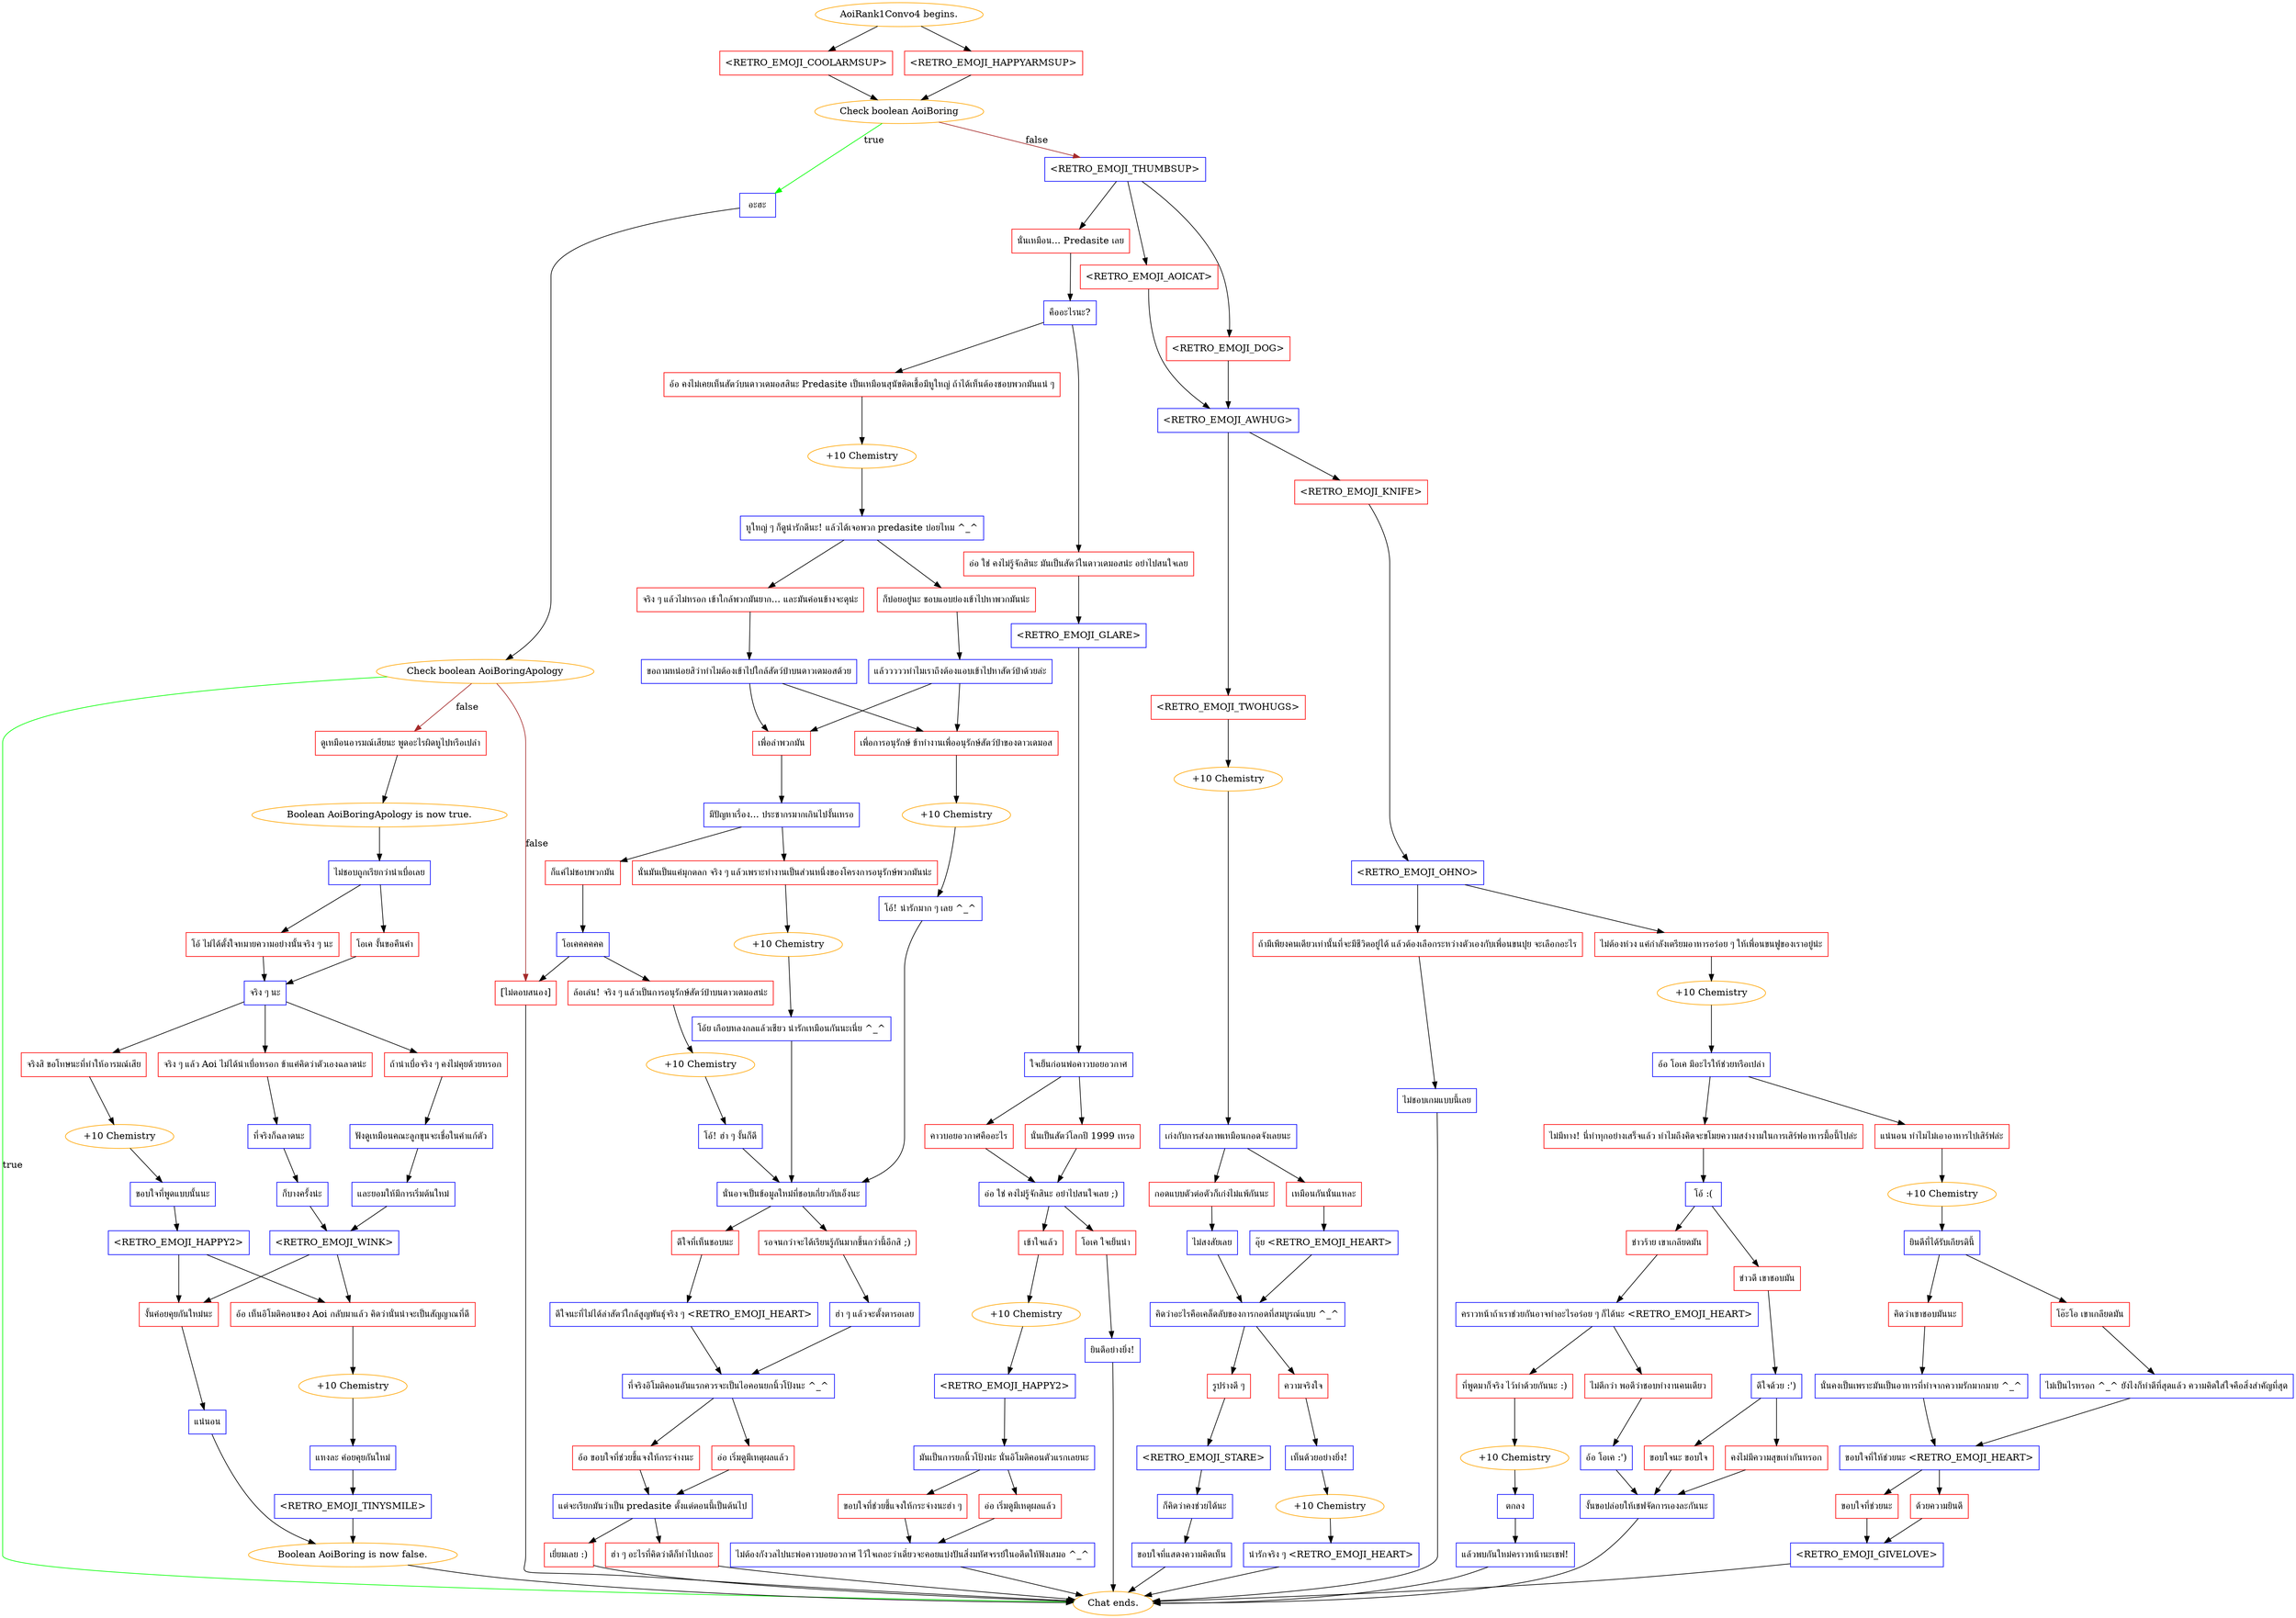 digraph {
	"AoiRank1Convo4 begins." [color=orange];
		"AoiRank1Convo4 begins." -> j3984780202;
		"AoiRank1Convo4 begins." -> j3752937470;
	j3984780202 [label="<RETRO_EMOJI_COOLARMSUP>",shape=box,color=red];
		j3984780202 -> j2595172628;
	j3752937470 [label="<RETRO_EMOJI_HAPPYARMSUP>",shape=box,color=red];
		j3752937470 -> j2595172628;
	j2595172628 [label="Check boolean AoiBoring",color=orange];
		j2595172628 -> j168121715 [label=true,color=green];
		j2595172628 -> j3325986911 [label=false,color=brown];
	j168121715 [label="อะฮะ",shape=box,color=blue];
		j168121715 -> j526861043;
	j3325986911 [label="<RETRO_EMOJI_THUMBSUP>",shape=box,color=blue];
		j3325986911 -> j886690069;
		j3325986911 -> j2081296480;
		j3325986911 -> j3337479088;
	j526861043 [label="Check boolean AoiBoringApology",color=orange];
		j526861043 -> "Chat ends." [label=true,color=green];
		j526861043 -> j4046805935 [label=false,color=brown];
		j526861043 -> j3641950350 [label=false,color=brown];
	j886690069 [label="นั่นเหมือน... Predasite เลย",shape=box,color=red];
		j886690069 -> j260116984;
	j2081296480 [label="<RETRO_EMOJI_AOICAT>",shape=box,color=red];
		j2081296480 -> j1255677952;
	j3337479088 [label="<RETRO_EMOJI_DOG>",shape=box,color=red];
		j3337479088 -> j1255677952;
	"Chat ends." [color=orange];
	j4046805935 [label="ดูเหมือนอารมณ์เสียนะ พูดอะไรผิดหูไปหรือเปล่า",shape=box,color=red];
		j4046805935 -> j3038655162;
	j3641950350 [label="[ไม่ตอบสนอง]",shape=box,color=red];
		j3641950350 -> "Chat ends.";
	j260116984 [label="คืออะไรนะ?",shape=box,color=blue];
		j260116984 -> j1433411806;
		j260116984 -> j4142836230;
	j1255677952 [label="<RETRO_EMOJI_AWHUG>",shape=box,color=blue];
		j1255677952 -> j497789752;
		j1255677952 -> j1327752491;
	j3038655162 [label="Boolean AoiBoringApology is now true.",color=orange];
		j3038655162 -> j1304595079;
	j1433411806 [label="อ้อ คงไม่เคยเห็นสัตว์บนดาวเดมอสสินะ Predasite เป็นเหมือนสุนัขติดเชื้อมีหูใหญ่ ถ้าได้เห็นต้องชอบพวกมันแน่ ๆ",shape=box,color=red];
		j1433411806 -> j3070496623;
	j4142836230 [label="อ๋อ ใช่ คงไม่รู้จักสินะ มันเป็นสัตว์ในดาวเดมอสน่ะ อย่าไปสนใจเลย",shape=box,color=red];
		j4142836230 -> j1549151912;
	j497789752 [label="<RETRO_EMOJI_TWOHUGS>",shape=box,color=red];
		j497789752 -> j450971959;
	j1327752491 [label="<RETRO_EMOJI_KNIFE>",shape=box,color=red];
		j1327752491 -> j2504863452;
	j1304595079 [label="ไม่ชอบถูกเรียกว่าน่าเบื่อเลย",shape=box,color=blue];
		j1304595079 -> j2771649366;
		j1304595079 -> j2098252052;
	j3070496623 [label="+10 Chemistry",color=orange];
		j3070496623 -> j161257657;
	j1549151912 [label="<RETRO_EMOJI_GLARE>",shape=box,color=blue];
		j1549151912 -> j1534114395;
	j450971959 [label="+10 Chemistry",color=orange];
		j450971959 -> j1227054192;
	j2504863452 [label="<RETRO_EMOJI_OHNO>",shape=box,color=blue];
		j2504863452 -> j2387301070;
		j2504863452 -> j59758364;
	j2771649366 [label="โอ้ ไม่ได้ตั้งใจหมายความอย่างนั้นจริง ๆ นะ",shape=box,color=red];
		j2771649366 -> j73831657;
	j2098252052 [label="โอเค งั้นขอคืนคำ",shape=box,color=red];
		j2098252052 -> j73831657;
	j161257657 [label="หูใหญ่ ๆ ก็ดูน่ารักดีนะ! แล้วได้เจอพวก predasite บ่อยไหม ^_^",shape=box,color=blue];
		j161257657 -> j2707860398;
		j161257657 -> j1266363644;
	j1534114395 [label="ใจเย็นก่อนพ่อคาวบอยอวกาศ",shape=box,color=blue];
		j1534114395 -> j3406817955;
		j1534114395 -> j2107082261;
	j1227054192 [label="เก่งกับการส่งภาพเหมือนกอดจังเลยนะ",shape=box,color=blue];
		j1227054192 -> j1228470617;
		j1227054192 -> j1601089291;
	j2387301070 [label="ถ้ามีเพียงคนเดียวเท่านั้นที่จะมีชีวิตอยู่ได้ แล้วต้องเลือกระหว่างตัวเองกับเพื่อนขนปุย จะเลือกอะไร",shape=box,color=red];
		j2387301070 -> j2828323307;
	j59758364 [label="ไม่ต้องห่วง แค่กำลังเตรียมอาหารอร่อย ๆ ให้เพื่อนขนฟูของเราอยู่น่ะ",shape=box,color=red];
		j59758364 -> j1100908164;
	j73831657 [label="จริง ๆ นะ",shape=box,color=blue];
		j73831657 -> j2463159141;
		j73831657 -> j2172014210;
		j73831657 -> j1016807516;
	j2707860398 [label="จริง ๆ แล้วไม่หรอก เข้าใกล้พวกมันยาก... และมันค่อนข้างจะดุน่ะ",shape=box,color=red];
		j2707860398 -> j2636868934;
	j1266363644 [label="ก็บ่อยอยู่นะ ชอบแอบย่องเข้าไปหาพวกมันน่ะ",shape=box,color=red];
		j1266363644 -> j3861577656;
	j3406817955 [label="คาวบอยอวกาศคืออะไร",shape=box,color=red];
		j3406817955 -> j1460074925;
	j2107082261 [label="นั่นเป็นสัตว์โลกปี 1999 เหรอ",shape=box,color=red];
		j2107082261 -> j1460074925;
	j1228470617 [label="กอดแบบตัวต่อตัวก็เก่งไม่แพ้กันนะ",shape=box,color=red];
		j1228470617 -> j4139413143;
	j1601089291 [label="เหมือนกันนั่นแหละ",shape=box,color=red];
		j1601089291 -> j3597238014;
	j2828323307 [label="ไม่ชอบเกมแบบนี้เลย",shape=box,color=blue];
		j2828323307 -> "Chat ends.";
	j1100908164 [label="+10 Chemistry",color=orange];
		j1100908164 -> j1582665534;
	j2463159141 [label="จริงสิ ขอโทษนะที่ทำให้อารมณ์เสีย",shape=box,color=red];
		j2463159141 -> j788726519;
	j2172014210 [label="จริง ๆ แล้ว Aoi ไม่ได้น่าเบื่อหรอก ข้าแค่คิดว่าตัวเองฉลาดน่ะ",shape=box,color=red];
		j2172014210 -> j3669691838;
	j1016807516 [label="ถ้าน่าเบื่อจริง ๆ คงไม่คุยด้วยหรอก",shape=box,color=red];
		j1016807516 -> j3620739204;
	j2636868934 [label="ขอถามหน่อยสิว่าทำไมต้องเข้าไปใกล้สัตว์ป่าบนดาวเดมอสด้วย",shape=box,color=blue];
		j2636868934 -> j4229194838;
		j2636868934 -> j3885332378;
	j3861577656 [label="แล้วววววทำไมเราถึงต้องแอบเข้าไปหาสัตว์ป่าด้วยล่ะ",shape=box,color=blue];
		j3861577656 -> j4229194838;
		j3861577656 -> j3885332378;
	j1460074925 [label="อ๋อ ใช่ คงไม่รู้จักสินะ อย่าไปสนใจเลย ;)",shape=box,color=blue];
		j1460074925 -> j2837235527;
		j1460074925 -> j428960712;
	j4139413143 [label="ไม่สงสัยเลย",shape=box,color=blue];
		j4139413143 -> j1205087302;
	j3597238014 [label="อุ๊ย <RETRO_EMOJI_HEART>",shape=box,color=blue];
		j3597238014 -> j1205087302;
	j1582665534 [label="อ้อ โอเค มีอะไรให้ช่วยหรือเปล่า",shape=box,color=blue];
		j1582665534 -> j293100926;
		j1582665534 -> j2285713873;
	j788726519 [label="+10 Chemistry",color=orange];
		j788726519 -> j624982769;
	j3669691838 [label="ที่จริงก็ฉลาดนะ",shape=box,color=blue];
		j3669691838 -> j45552376;
	j3620739204 [label="ฟังดูเหมือนคณะลูกขุนจะเชื่อในคำแก้ตัว",shape=box,color=blue];
		j3620739204 -> j880962514;
	j4229194838 [label="เพื่อล่าพวกมัน",shape=box,color=red];
		j4229194838 -> j3412159648;
	j3885332378 [label="เพื่อการอนุรักษ์ ข้าทำงานเพื่ออนุรักษ์สัตว์ป่าของดาวเดมอส",shape=box,color=red];
		j3885332378 -> j417046948;
	j2837235527 [label="เข้าใจแล้ว",shape=box,color=red];
		j2837235527 -> j863366490;
	j428960712 [label="โอเค ใจเย็นน่า",shape=box,color=red];
		j428960712 -> j1824682223;
	j1205087302 [label="คิดว่าอะไรคือเคล็ดลับของการกอดที่สมบูรณ์แบบ ^_^",shape=box,color=blue];
		j1205087302 -> j972767706;
		j1205087302 -> j389974990;
	j293100926 [label="ไม่มีทาง! นี่ทำทุกอย่างเสร็จแล้ว ทำไมถึงคิดจะขโมยความสง่างามในการเสิร์ฟอาหารมื้อนี้ไปล่ะ",shape=box,color=red];
		j293100926 -> j3594248756;
	j2285713873 [label="แน่นอน ทำไมไม่เอาอาหารไปเสิร์ฟล่ะ",shape=box,color=red];
		j2285713873 -> j338131252;
	j624982769 [label="ขอบใจที่พูดแบบนั้นนะ",shape=box,color=blue];
		j624982769 -> j2436274820;
	j45552376 [label="ก็บางครั้งน่ะ",shape=box,color=blue];
		j45552376 -> j4047046790;
	j880962514 [label="และยอมให้มีการเริ่มต้นใหม่",shape=box,color=blue];
		j880962514 -> j4047046790;
	j3412159648 [label="มีปัญหาเรื่อง... ประชากรมากเกินไปงั้นเหรอ",shape=box,color=blue];
		j3412159648 -> j2082763822;
		j3412159648 -> j3549031441;
	j417046948 [label="+10 Chemistry",color=orange];
		j417046948 -> j3742907194;
	j863366490 [label="+10 Chemistry",color=orange];
		j863366490 -> j3282720586;
	j1824682223 [label="ยินดีอย่างยิ่ง!",shape=box,color=blue];
		j1824682223 -> "Chat ends.";
	j972767706 [label="รูปร่างดี ๆ",shape=box,color=red];
		j972767706 -> j520765591;
	j389974990 [label="ความจริงใจ",shape=box,color=red];
		j389974990 -> j2756422868;
	j3594248756 [label="โอ้ :(",shape=box,color=blue];
		j3594248756 -> j862445477;
		j3594248756 -> j677308588;
	j338131252 [label="+10 Chemistry",color=orange];
		j338131252 -> j1789769303;
	j2436274820 [label="<RETRO_EMOJI_HAPPY2>",shape=box,color=blue];
		j2436274820 -> j1491377726;
		j2436274820 -> j4179088557;
	j4047046790 [label="<RETRO_EMOJI_WINK>",shape=box,color=blue];
		j4047046790 -> j1491377726;
		j4047046790 -> j4179088557;
	j2082763822 [label="ก็แค่ไม่ชอบพวกมัน",shape=box,color=red];
		j2082763822 -> j3171866039;
	j3549031441 [label="นั่นมันเป็นแค่มุกตลก จริง ๆ แล้วเพราะทำงานเป็นส่วนหนึ่งของโครงการอนุรักษ์พวกมันน่ะ",shape=box,color=red];
		j3549031441 -> j3947564970;
	j3742907194 [label="โอ้! น่ารักมาก ๆ เลย ^_^",shape=box,color=blue];
		j3742907194 -> j1837349318;
	j3282720586 [label="<RETRO_EMOJI_HAPPY2>",shape=box,color=blue];
		j3282720586 -> j1098532409;
	j520765591 [label="<RETRO_EMOJI_STARE>",shape=box,color=blue];
		j520765591 -> j3503430174;
	j2756422868 [label="เห็นด้วยอย่างยิ่ง!",shape=box,color=blue];
		j2756422868 -> j342333327;
	j862445477 [label="ข่าวร้าย เขาเกลียดมัน",shape=box,color=red];
		j862445477 -> j1401667743;
	j677308588 [label="ข่าวดี เขาชอบมัน",shape=box,color=red];
		j677308588 -> j405148364;
	j1789769303 [label="ยินดีที่ได้รับเกียรตินี้",shape=box,color=blue];
		j1789769303 -> j1995713636;
		j1789769303 -> j817168599;
	j1491377726 [label="งั้นค่อยคุยกันใหม่นะ",shape=box,color=red];
		j1491377726 -> j4054790527;
	j4179088557 [label="อ้อ เห็นอิโมติคอนของ Aoi กลับมาแล้ว คิดว่านั่นน่าจะเป็นสัญญาณที่ดี",shape=box,color=red];
		j4179088557 -> j3570590051;
	j3171866039 [label="โอเคคคคคค",shape=box,color=blue];
		j3171866039 -> j464408049;
		j3171866039 -> j3641950350;
	j3947564970 [label="+10 Chemistry",color=orange];
		j3947564970 -> j4260586006;
	j1837349318 [label="นั่นอาจเป็นข้อมูลใหม่ที่ชอบเกี่ยวกับเอ็งนะ",shape=box,color=blue];
		j1837349318 -> j3007380790;
		j1837349318 -> j2622270336;
	j1098532409 [label="มันเป็นการยกนิ้วโป้งน่ะ นั่นอิโมติคอนตัวแรกเลยนะ",shape=box,color=blue];
		j1098532409 -> j2827688553;
		j1098532409 -> j1756352328;
	j3503430174 [label="ก็คิดว่าคงช่วยได้นะ",shape=box,color=blue];
		j3503430174 -> j2518450884;
	j342333327 [label="+10 Chemistry",color=orange];
		j342333327 -> j1419763768;
	j1401667743 [label="คราวหน้าถ้าเราช่วยกันอาจทำอะไรอร่อย ๆ ก็ได้นะ <RETRO_EMOJI_HEART>",shape=box,color=blue];
		j1401667743 -> j4123037917;
		j1401667743 -> j2078426910;
	j405148364 [label="ดีใจด้วย :')",shape=box,color=blue];
		j405148364 -> j993662494;
		j405148364 -> j2350936753;
	j1995713636 [label="คิดว่าเขาชอบมันนะ",shape=box,color=red];
		j1995713636 -> j1530057897;
	j817168599 [label="โอ๊ะโอ เขาเกลียดมัน",shape=box,color=red];
		j817168599 -> j3638558521;
	j4054790527 [label="แน่นอน",shape=box,color=blue];
		j4054790527 -> j1984221796;
	j3570590051 [label="+10 Chemistry",color=orange];
		j3570590051 -> j4158148064;
	j464408049 [label="ล้อเล่น! จริง ๆ แล้วเป็นการอนุรักษ์สัตว์ป่าบนดาวเดมอสน่ะ",shape=box,color=red];
		j464408049 -> j2592846759;
	j4260586006 [label="โอ้ย เกือบหลงกลแล้วเชียว น่ารักเหมือนกันนะเนี่ย ^_^",shape=box,color=blue];
		j4260586006 -> j1837349318;
	j3007380790 [label="ดีใจที่เห็นชอบนะ",shape=box,color=red];
		j3007380790 -> j1288851008;
	j2622270336 [label="รอจนกว่าจะได้เรียนรู้กันมากขึ้นกว่านี้อีกสิ ;)",shape=box,color=red];
		j2622270336 -> j3450096283;
	j2827688553 [label="ขอบใจที่ช่วยชี้แจงให้กระจ่างนะฮ่า ๆ",shape=box,color=red];
		j2827688553 -> j2098571415;
	j1756352328 [label="อ๋อ เริ่มดูมีเหตุผลแล้ว",shape=box,color=red];
		j1756352328 -> j2098571415;
	j2518450884 [label="ขอบใจที่แสดงความคิดเห็น",shape=box,color=blue];
		j2518450884 -> "Chat ends.";
	j1419763768 [label="น่ารักจริง ๆ <RETRO_EMOJI_HEART>",shape=box,color=blue];
		j1419763768 -> "Chat ends.";
	j4123037917 [label="ที่พูดมาก็จริง ไว้ทำด้วยกันนะ :)",shape=box,color=red];
		j4123037917 -> j1022238531;
	j2078426910 [label="ไม่ดีกว่า พอดีว่าชอบทำงานคนเดียว",shape=box,color=red];
		j2078426910 -> j3279465890;
	j993662494 [label="ขอบใจนะ ขอบใจ",shape=box,color=red];
		j993662494 -> j2677427312;
	j2350936753 [label="คงไม่มีความสุขเท่ากันหรอก",shape=box,color=red];
		j2350936753 -> j2677427312;
	j1530057897 [label="นั่นคงเป็นเพราะมันเป็นอาหารที่ทำจากความรักมากมาย ^_^",shape=box,color=blue];
		j1530057897 -> j1405678604;
	j3638558521 [label="ไม่เป็นไรหรอก ^_^ ยังไงก็ทำดีที่สุดแล้ว ความคิดใส่ใจคือสิ่งสำคัญที่สุด",shape=box,color=blue];
		j3638558521 -> j1405678604;
	j1984221796 [label="Boolean AoiBoring is now false.",color=orange];
		j1984221796 -> "Chat ends.";
	j4158148064 [label="แหงละ ค่อยคุยกันใหม่",shape=box,color=blue];
		j4158148064 -> j3248434141;
	j2592846759 [label="+10 Chemistry",color=orange];
		j2592846759 -> j2587567065;
	j1288851008 [label="ดีใจนะที่ไม่ได้ล่าสัตว์ใกล้สูญพันธุ์จริง ๆ <RETRO_EMOJI_HEART>",shape=box,color=blue];
		j1288851008 -> j763911491;
	j3450096283 [label="ฮ่า ๆ แล้วจะตั้งตารอเลย",shape=box,color=blue];
		j3450096283 -> j763911491;
	j2098571415 [label="ไม่ต้องกังวลไปนะพ่อคาวบอยอวกาศ ไว้ใจเถอะว่าเดี๋ยวจะคอยแบ่งปันสิ่งมหัศจรรย์ในอดีตให้ฟังเสมอ ^_^",shape=box,color=blue];
		j2098571415 -> "Chat ends.";
	j1022238531 [label="+10 Chemistry",color=orange];
		j1022238531 -> j3718444576;
	j3279465890 [label="อ้อ โอเค :')",shape=box,color=blue];
		j3279465890 -> j2677427312;
	j2677427312 [label="งั้นขอปล่อยให้เชฟจัดการเองละกันนะ",shape=box,color=blue];
		j2677427312 -> "Chat ends.";
	j1405678604 [label="ขอบใจที่ให้ช่วยนะ <RETRO_EMOJI_HEART>",shape=box,color=blue];
		j1405678604 -> j2383894512;
		j1405678604 -> j2164762631;
	j3248434141 [label="<RETRO_EMOJI_TINYSMILE>",shape=box,color=blue];
		j3248434141 -> j1984221796;
	j2587567065 [label="โอ้! ฮ่า ๆ งั้นก็ดี",shape=box,color=blue];
		j2587567065 -> j1837349318;
	j763911491 [label="ที่จริงอิโมติคอนอันแรกควรจะเป็นไอคอนยกนิ้วโป้งนะ ^_^",shape=box,color=blue];
		j763911491 -> j644604904;
		j763911491 -> j1071495304;
	j3718444576 [label="ตกลง",shape=box,color=blue];
		j3718444576 -> j76549158;
	j2383894512 [label="ขอบใจที่ช่วยนะ",shape=box,color=red];
		j2383894512 -> j3329961820;
	j2164762631 [label="ด้วยความยินดี",shape=box,color=red];
		j2164762631 -> j3329961820;
	j644604904 [label="อ้อ ขอบใจที่ช่วยชี้แจงให้กระจ่างนะ",shape=box,color=red];
		j644604904 -> j2421111098;
	j1071495304 [label="อ๋อ เริ่มดูมีเหตุผลแล้ว",shape=box,color=red];
		j1071495304 -> j2421111098;
	j76549158 [label="แล้วพบกันใหม่คราวหน้านะเชฟ!",shape=box,color=blue];
		j76549158 -> "Chat ends.";
	j3329961820 [label="<RETRO_EMOJI_GIVELOVE>",shape=box,color=blue];
		j3329961820 -> "Chat ends.";
	j2421111098 [label="แต่จะเรียกมันว่าเป็น predasite ตั้งแต่ตอนนี้เป็นต้นไป",shape=box,color=blue];
		j2421111098 -> j1364227928;
		j2421111098 -> j1487493156;
	j1364227928 [label="เยี่ยมเลย :)",shape=box,color=red];
		j1364227928 -> "Chat ends.";
	j1487493156 [label="ฮ่า ๆ อะไรที่คิดว่าดีก็ทำไปเถอะ",shape=box,color=red];
		j1487493156 -> "Chat ends.";
}